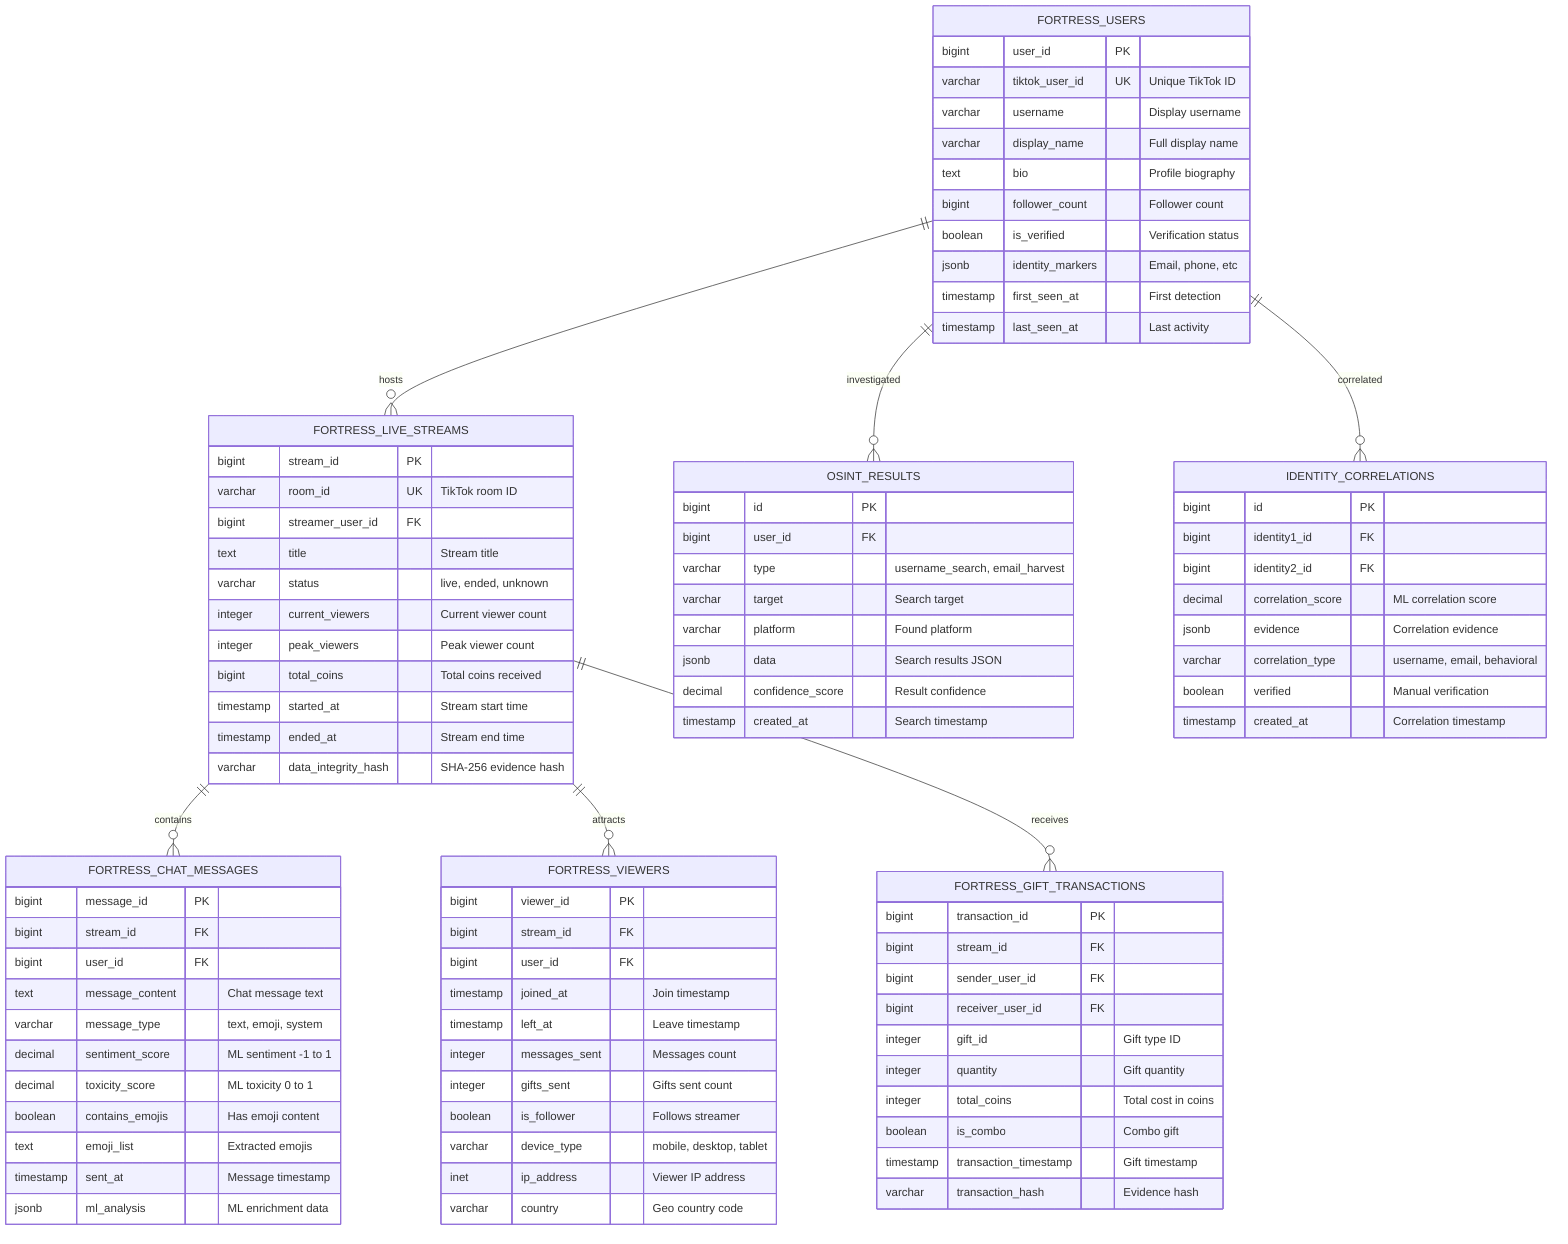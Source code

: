 %% Fortress Database ERD - Core Tables
erDiagram
    FORTRESS_USERS ||--o{ FORTRESS_LIVE_STREAMS : hosts
    FORTRESS_LIVE_STREAMS ||--o{ FORTRESS_CHAT_MESSAGES : contains
    FORTRESS_LIVE_STREAMS ||--o{ FORTRESS_VIEWERS : attracts
    FORTRESS_LIVE_STREAMS ||--o{ FORTRESS_GIFT_TRANSACTIONS : receives
    FORTRESS_USERS ||--o{ OSINT_RESULTS : investigated
    FORTRESS_USERS ||--o{ IDENTITY_CORRELATIONS : correlated

    FORTRESS_USERS {
        bigint user_id PK
        varchar tiktok_user_id UK "Unique TikTok ID"
        varchar username "Display username"
        varchar display_name "Full display name"
        text bio "Profile biography"
        bigint follower_count "Follower count"
        boolean is_verified "Verification status"
        jsonb identity_markers "Email, phone, etc"
        timestamp first_seen_at "First detection"
        timestamp last_seen_at "Last activity"
    }

    FORTRESS_LIVE_STREAMS {
        bigint stream_id PK
        varchar room_id UK "TikTok room ID"
        bigint streamer_user_id FK
        text title "Stream title"
        varchar status "live, ended, unknown"
        integer current_viewers "Current viewer count"
        integer peak_viewers "Peak viewer count"
        bigint total_coins "Total coins received"
        timestamp started_at "Stream start time"
        timestamp ended_at "Stream end time"
        varchar data_integrity_hash "SHA-256 evidence hash"
    }

    FORTRESS_CHAT_MESSAGES {
        bigint message_id PK
        bigint stream_id FK
        bigint user_id FK
        text message_content "Chat message text"
        varchar message_type "text, emoji, system"
        decimal sentiment_score "ML sentiment -1 to 1"
        decimal toxicity_score "ML toxicity 0 to 1"
        boolean contains_emojis "Has emoji content"
        text emoji_list "Extracted emojis"
        timestamp sent_at "Message timestamp"
        jsonb ml_analysis "ML enrichment data"
    }

    FORTRESS_VIEWERS {
        bigint viewer_id PK
        bigint stream_id FK
        bigint user_id FK
        timestamp joined_at "Join timestamp"
        timestamp left_at "Leave timestamp"
        integer messages_sent "Messages count"
        integer gifts_sent "Gifts sent count"
        boolean is_follower "Follows streamer"
        varchar device_type "mobile, desktop, tablet"
        inet ip_address "Viewer IP address"
        varchar country "Geo country code"
    }

    FORTRESS_GIFT_TRANSACTIONS {
        bigint transaction_id PK
        bigint stream_id FK
        bigint sender_user_id FK
        bigint receiver_user_id FK
        integer gift_id "Gift type ID"
        integer quantity "Gift quantity"
        integer total_coins "Total cost in coins"
        boolean is_combo "Combo gift"
        timestamp transaction_timestamp "Gift timestamp"
        varchar transaction_hash "Evidence hash"
    }

    OSINT_RESULTS {
        bigint id PK
        bigint user_id FK
        varchar type "username_search, email_harvest"
        varchar target "Search target"
        varchar platform "Found platform"
        jsonb data "Search results JSON"
        decimal confidence_score "Result confidence"
        timestamp created_at "Search timestamp"
    }

    IDENTITY_CORRELATIONS {
        bigint id PK
        bigint identity1_id FK
        bigint identity2_id FK
        decimal correlation_score "ML correlation score"
        jsonb evidence "Correlation evidence"
        varchar correlation_type "username, email, behavioral"
        boolean verified "Manual verification"
        timestamp created_at "Correlation timestamp"
    }